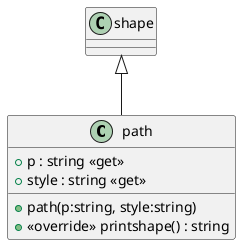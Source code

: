 @startuml
class path {
    + p : string <<get>>
    + style : string <<get>>
    + path(p:string, style:string)
    + <<override>> printshape() : string
}
shape <|-- path
@enduml
